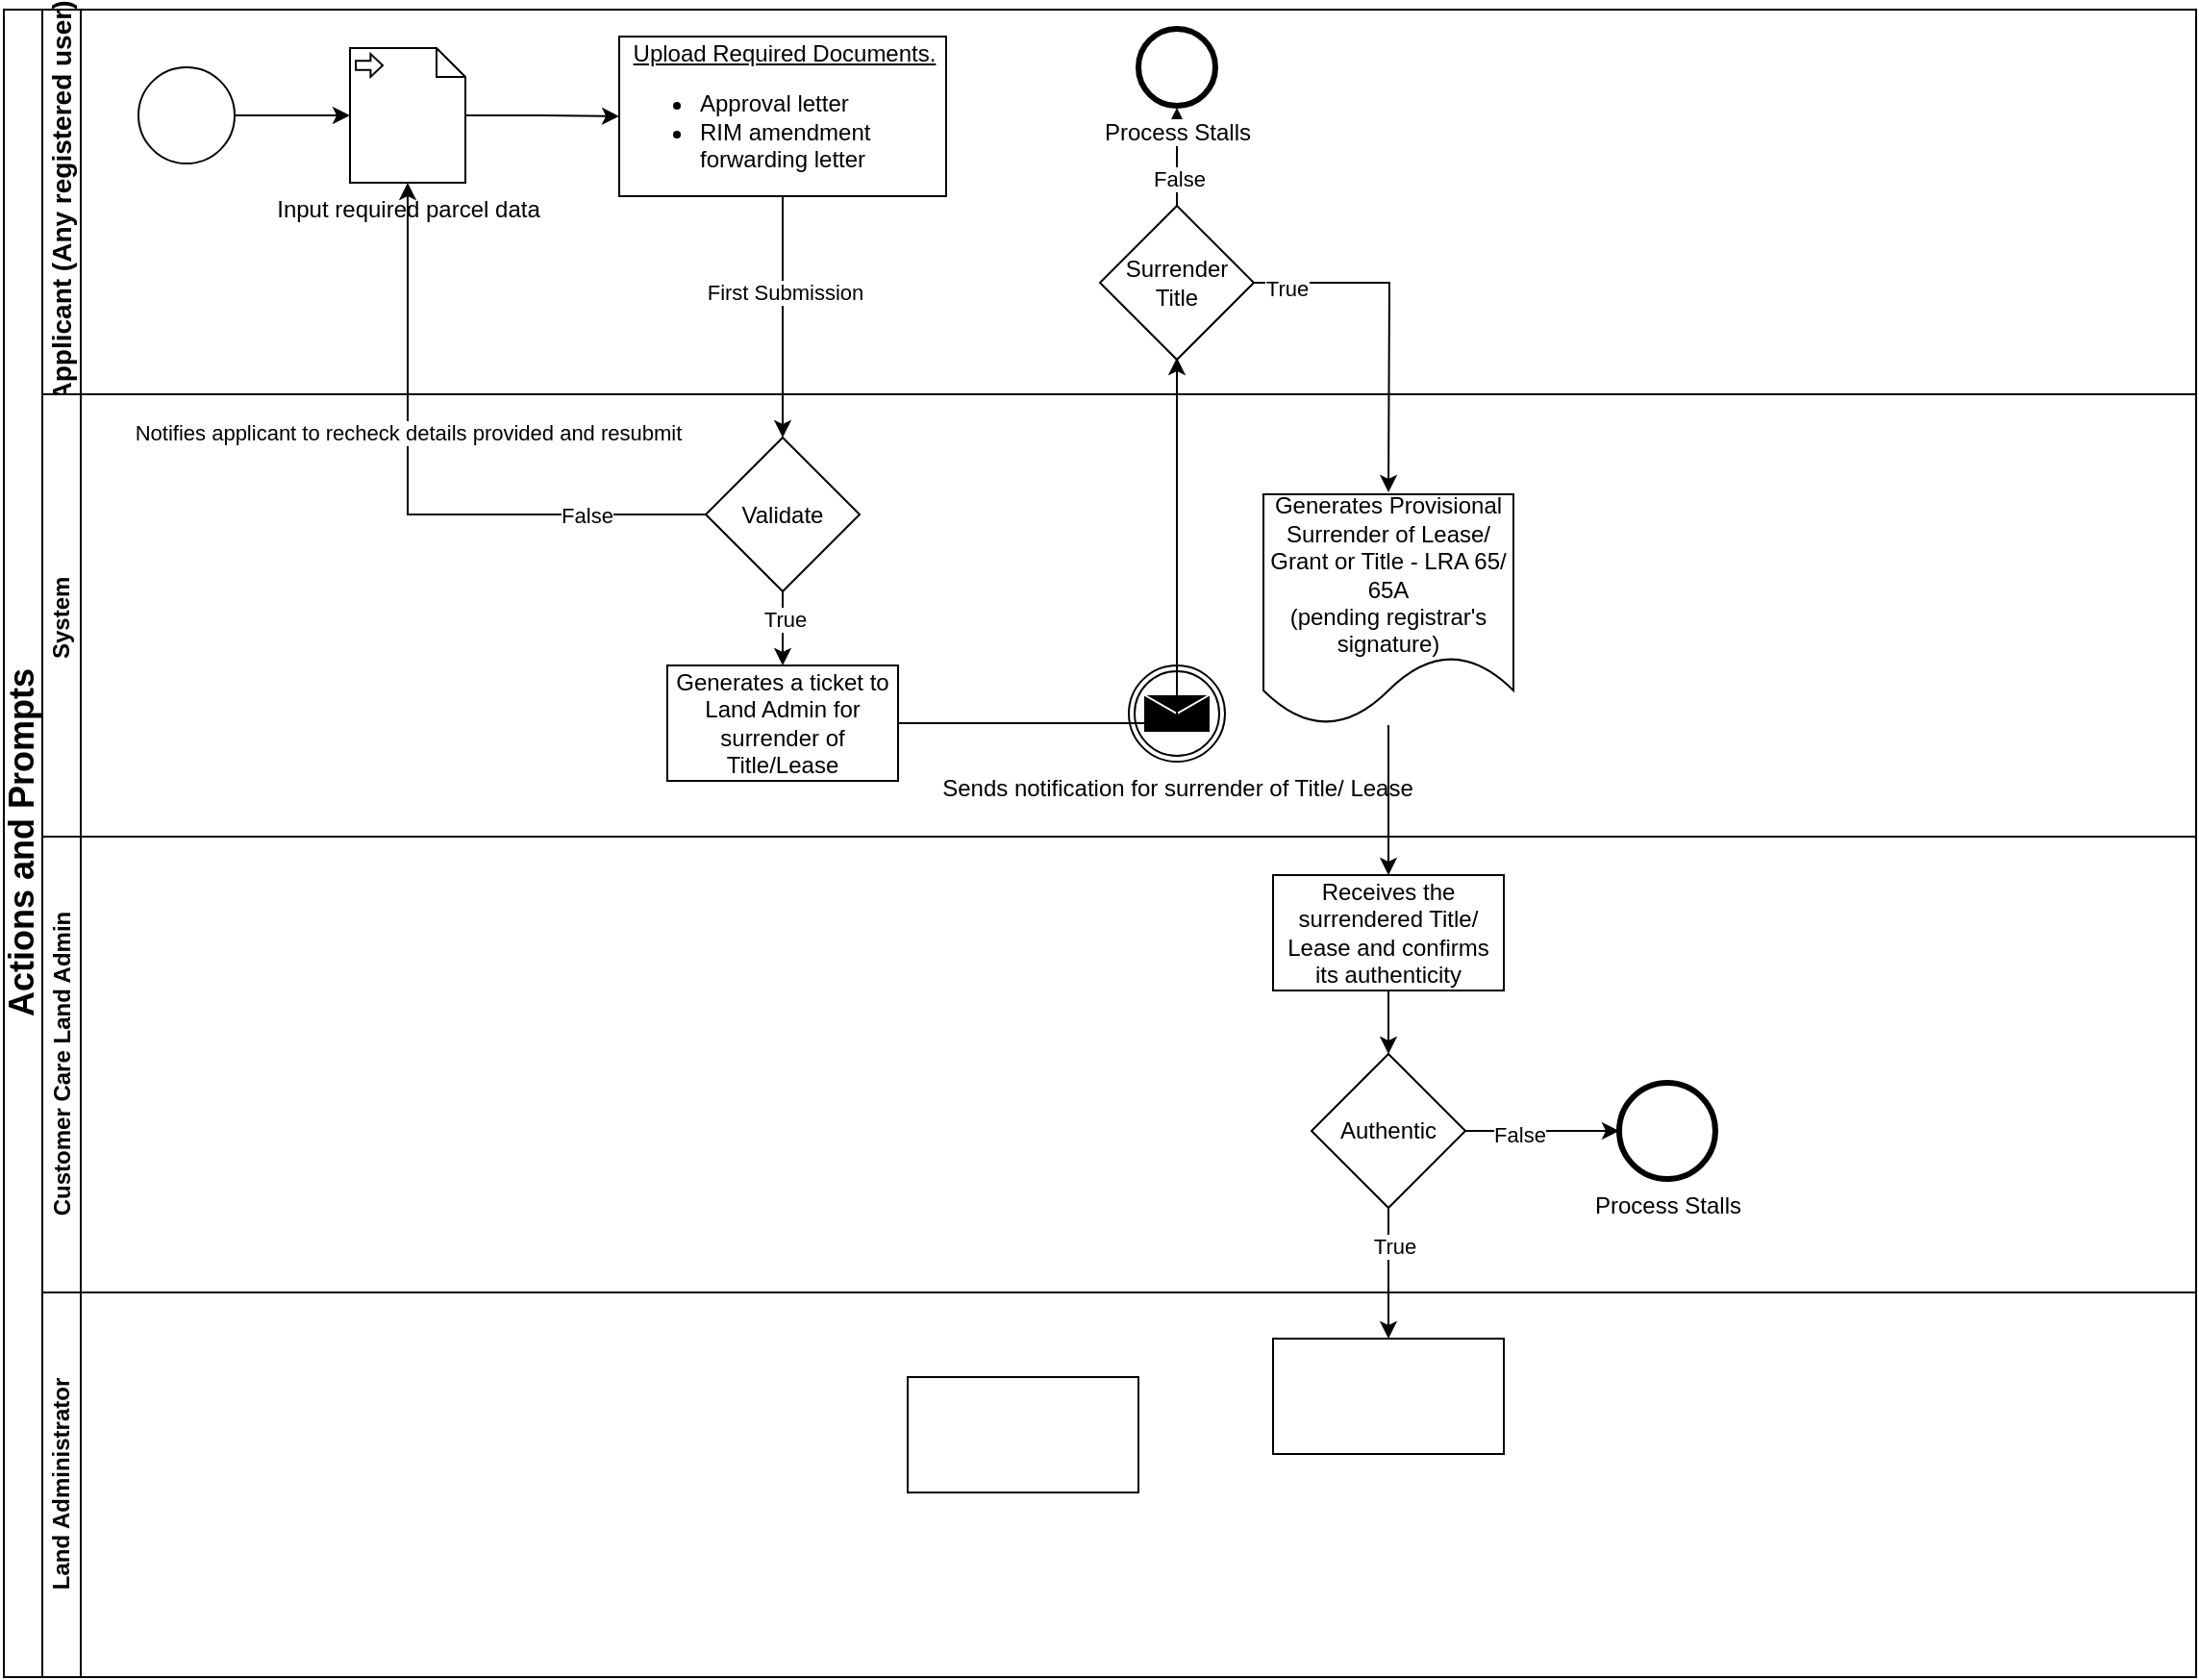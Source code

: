 <mxfile version="21.6.6" type="github">
  <diagram name="Page-1" id="QfS9Sa3TnVQrU7oADAke">
    <mxGraphModel dx="698" dy="792" grid="1" gridSize="10" guides="1" tooltips="1" connect="1" arrows="1" fold="1" page="1" pageScale="1" pageWidth="850" pageHeight="1100" math="0" shadow="0">
      <root>
        <mxCell id="0" />
        <mxCell id="1" parent="0" />
        <mxCell id="KfbNvTpqd5w1IkqLsqLH-63" value="&lt;font style=&quot;font-size: 18px;&quot;&gt;Actions and Prompts&lt;/font&gt;" style="swimlane;html=1;childLayout=stackLayout;resizeParent=1;resizeParentMax=0;horizontal=0;startSize=20;horizontalStack=0;whiteSpace=wrap;" vertex="1" parent="1">
          <mxGeometry x="40" y="39" width="1140" height="867" as="geometry" />
        </mxCell>
        <mxCell id="KfbNvTpqd5w1IkqLsqLH-64" value="&lt;font style=&quot;font-size: 14px;&quot;&gt;Applicant (Any registered user)&lt;/font&gt;" style="swimlane;html=1;startSize=20;horizontal=0;" vertex="1" parent="KfbNvTpqd5w1IkqLsqLH-63">
          <mxGeometry x="20" width="1120" height="200" as="geometry" />
        </mxCell>
        <mxCell id="KfbNvTpqd5w1IkqLsqLH-75" value="" style="edgeStyle=orthogonalEdgeStyle;rounded=0;orthogonalLoop=1;jettySize=auto;html=1;" edge="1" parent="KfbNvTpqd5w1IkqLsqLH-64" source="KfbNvTpqd5w1IkqLsqLH-72">
          <mxGeometry relative="1" as="geometry">
            <mxPoint x="160" y="55" as="targetPoint" />
          </mxGeometry>
        </mxCell>
        <mxCell id="KfbNvTpqd5w1IkqLsqLH-72" value="" style="points=[[0.145,0.145,0],[0.5,0,0],[0.855,0.145,0],[1,0.5,0],[0.855,0.855,0],[0.5,1,0],[0.145,0.855,0],[0,0.5,0]];shape=mxgraph.bpmn.event;html=1;verticalLabelPosition=bottom;labelBackgroundColor=#ffffff;verticalAlign=top;align=center;perimeter=ellipsePerimeter;outlineConnect=0;aspect=fixed;outline=standard;symbol=general;" vertex="1" parent="KfbNvTpqd5w1IkqLsqLH-64">
          <mxGeometry x="50" y="30" width="50" height="50" as="geometry" />
        </mxCell>
        <mxCell id="KfbNvTpqd5w1IkqLsqLH-76" value="&lt;div style=&quot;text-align: center;&quot;&gt;&lt;span style=&quot;background-color: initial;&quot;&gt;&lt;u&gt;Upload Required Documents.&lt;/u&gt;&lt;/span&gt;&lt;/div&gt;&lt;div style=&quot;&quot;&gt;&lt;ul&gt;&lt;li&gt;&lt;span style=&quot;background-color: initial;&quot;&gt;Approval letter&lt;br&gt;&lt;/span&gt;&lt;/li&gt;&lt;li&gt;&lt;span style=&quot;background-color: initial;&quot;&gt;RIM amendment forwarding letter&amp;nbsp;&lt;br&gt;&lt;/span&gt;&lt;/li&gt;&lt;/ul&gt;&lt;/div&gt;" style="whiteSpace=wrap;html=1;align=left;" vertex="1" parent="KfbNvTpqd5w1IkqLsqLH-64">
          <mxGeometry x="300" y="14" width="170" height="83" as="geometry" />
        </mxCell>
        <mxCell id="KfbNvTpqd5w1IkqLsqLH-78" value="" style="edgeStyle=orthogonalEdgeStyle;rounded=0;orthogonalLoop=1;jettySize=auto;html=1;" edge="1" parent="KfbNvTpqd5w1IkqLsqLH-64" source="KfbNvTpqd5w1IkqLsqLH-68" target="KfbNvTpqd5w1IkqLsqLH-76">
          <mxGeometry relative="1" as="geometry" />
        </mxCell>
        <mxCell id="KfbNvTpqd5w1IkqLsqLH-68" value="Input required parcel data" style="shape=mxgraph.bpmn.data;labelPosition=center;verticalLabelPosition=bottom;align=center;verticalAlign=top;size=15;html=1;bpmnTransferType=input;" vertex="1" parent="KfbNvTpqd5w1IkqLsqLH-64">
          <mxGeometry x="160" y="20" width="60" height="70" as="geometry" />
        </mxCell>
        <mxCell id="KfbNvTpqd5w1IkqLsqLH-121" value="" style="edgeStyle=orthogonalEdgeStyle;rounded=0;orthogonalLoop=1;jettySize=auto;html=1;" edge="1" parent="KfbNvTpqd5w1IkqLsqLH-64" source="KfbNvTpqd5w1IkqLsqLH-116">
          <mxGeometry relative="1" as="geometry">
            <mxPoint x="590" y="51" as="targetPoint" />
          </mxGeometry>
        </mxCell>
        <mxCell id="KfbNvTpqd5w1IkqLsqLH-123" value="False" style="edgeLabel;html=1;align=center;verticalAlign=middle;resizable=0;points=[];" vertex="1" connectable="0" parent="KfbNvTpqd5w1IkqLsqLH-121">
          <mxGeometry x="-0.456" y="-1" relative="1" as="geometry">
            <mxPoint as="offset" />
          </mxGeometry>
        </mxCell>
        <mxCell id="KfbNvTpqd5w1IkqLsqLH-116" value="Surrender Title" style="rhombus;whiteSpace=wrap;html=1;align=center;" vertex="1" parent="KfbNvTpqd5w1IkqLsqLH-64">
          <mxGeometry x="550" y="102" width="80" height="80" as="geometry" />
        </mxCell>
        <mxCell id="KfbNvTpqd5w1IkqLsqLH-122" value="Process Stalls" style="points=[[0.145,0.145,0],[0.5,0,0],[0.855,0.145,0],[1,0.5,0],[0.855,0.855,0],[0.5,1,0],[0.145,0.855,0],[0,0.5,0]];shape=mxgraph.bpmn.event;html=1;verticalLabelPosition=bottom;labelBackgroundColor=#ffffff;verticalAlign=top;align=center;perimeter=ellipsePerimeter;outlineConnect=0;aspect=fixed;outline=end;symbol=terminate2;" vertex="1" parent="KfbNvTpqd5w1IkqLsqLH-64">
          <mxGeometry x="570" y="10" width="40" height="40" as="geometry" />
        </mxCell>
        <mxCell id="KfbNvTpqd5w1IkqLsqLH-65" value="System&amp;nbsp;" style="swimlane;html=1;startSize=20;horizontal=0;" vertex="1" parent="KfbNvTpqd5w1IkqLsqLH-63">
          <mxGeometry x="20" y="200" width="1120" height="230" as="geometry" />
        </mxCell>
        <mxCell id="KfbNvTpqd5w1IkqLsqLH-82" value="Validate" style="rhombus;whiteSpace=wrap;html=1;align=center;" vertex="1" parent="KfbNvTpqd5w1IkqLsqLH-65">
          <mxGeometry x="345" y="22.5" width="80" height="80" as="geometry" />
        </mxCell>
        <mxCell id="KfbNvTpqd5w1IkqLsqLH-89" value="Generates a ticket to Land Admin for surrender of Title/Lease" style="whiteSpace=wrap;html=1;" vertex="1" parent="KfbNvTpqd5w1IkqLsqLH-65">
          <mxGeometry x="325" y="141" width="120" height="60" as="geometry" />
        </mxCell>
        <mxCell id="KfbNvTpqd5w1IkqLsqLH-90" value="" style="edgeStyle=orthogonalEdgeStyle;rounded=0;orthogonalLoop=1;jettySize=auto;html=1;" edge="1" parent="KfbNvTpqd5w1IkqLsqLH-65" source="KfbNvTpqd5w1IkqLsqLH-82" target="KfbNvTpqd5w1IkqLsqLH-89">
          <mxGeometry relative="1" as="geometry" />
        </mxCell>
        <mxCell id="KfbNvTpqd5w1IkqLsqLH-91" value="True" style="edgeLabel;html=1;align=center;verticalAlign=middle;resizable=0;points=[];" vertex="1" connectable="0" parent="KfbNvTpqd5w1IkqLsqLH-90">
          <mxGeometry x="-0.298" y="1" relative="1" as="geometry">
            <mxPoint as="offset" />
          </mxGeometry>
        </mxCell>
        <mxCell id="KfbNvTpqd5w1IkqLsqLH-112" value="Sends notification for surrender of Title/ Lease" style="points=[[0.145,0.145,0],[0.5,0,0],[0.855,0.145,0],[1,0.5,0],[0.855,0.855,0],[0.5,1,0],[0.145,0.855,0],[0,0.5,0]];shape=mxgraph.bpmn.event;html=1;verticalLabelPosition=bottom;labelBackgroundColor=#ffffff;verticalAlign=top;align=center;perimeter=ellipsePerimeter;outlineConnect=0;aspect=fixed;outline=throwing;symbol=message;" vertex="1" parent="KfbNvTpqd5w1IkqLsqLH-65">
          <mxGeometry x="565" y="141" width="50" height="50" as="geometry" />
        </mxCell>
        <mxCell id="KfbNvTpqd5w1IkqLsqLH-128" value="Generates Provisional Surrender of Lease/ Grant or Title - LRA 65/ 65A&lt;br&gt;(pending registrar&#39;s signature)" style="shape=document;whiteSpace=wrap;html=1;boundedLbl=1;" vertex="1" parent="KfbNvTpqd5w1IkqLsqLH-65">
          <mxGeometry x="635" y="52" width="130" height="120" as="geometry" />
        </mxCell>
        <mxCell id="KfbNvTpqd5w1IkqLsqLH-66" value="Customer Care Land Admin" style="swimlane;html=1;startSize=20;horizontal=0;" vertex="1" parent="KfbNvTpqd5w1IkqLsqLH-63">
          <mxGeometry x="20" y="430" width="1120" height="237" as="geometry" />
        </mxCell>
        <mxCell id="KfbNvTpqd5w1IkqLsqLH-97" value="" style="edgeStyle=orthogonalEdgeStyle;rounded=0;orthogonalLoop=1;jettySize=auto;html=1;" edge="1" parent="KfbNvTpqd5w1IkqLsqLH-66" source="KfbNvTpqd5w1IkqLsqLH-94" target="KfbNvTpqd5w1IkqLsqLH-96">
          <mxGeometry relative="1" as="geometry" />
        </mxCell>
        <mxCell id="KfbNvTpqd5w1IkqLsqLH-94" value="Receives the surrendered Title/ Lease and confirms its authenticity" style="whiteSpace=wrap;html=1;" vertex="1" parent="KfbNvTpqd5w1IkqLsqLH-66">
          <mxGeometry x="640" y="20" width="120" height="60" as="geometry" />
        </mxCell>
        <mxCell id="KfbNvTpqd5w1IkqLsqLH-99" value="" style="edgeStyle=orthogonalEdgeStyle;rounded=0;orthogonalLoop=1;jettySize=auto;html=1;" edge="1" parent="KfbNvTpqd5w1IkqLsqLH-66" source="KfbNvTpqd5w1IkqLsqLH-96">
          <mxGeometry relative="1" as="geometry">
            <mxPoint x="820" y="153" as="targetPoint" />
          </mxGeometry>
        </mxCell>
        <mxCell id="KfbNvTpqd5w1IkqLsqLH-104" value="False" style="edgeLabel;html=1;align=center;verticalAlign=middle;resizable=0;points=[];" vertex="1" connectable="0" parent="KfbNvTpqd5w1IkqLsqLH-99">
          <mxGeometry x="-0.304" y="-2" relative="1" as="geometry">
            <mxPoint as="offset" />
          </mxGeometry>
        </mxCell>
        <mxCell id="KfbNvTpqd5w1IkqLsqLH-96" value="Authentic" style="rhombus;whiteSpace=wrap;html=1;" vertex="1" parent="KfbNvTpqd5w1IkqLsqLH-66">
          <mxGeometry x="660" y="113" width="80" height="80" as="geometry" />
        </mxCell>
        <mxCell id="KfbNvTpqd5w1IkqLsqLH-100" value="Process Stalls" style="points=[[0.145,0.145,0],[0.5,0,0],[0.855,0.145,0],[1,0.5,0],[0.855,0.855,0],[0.5,1,0],[0.145,0.855,0],[0,0.5,0]];shape=mxgraph.bpmn.event;html=1;verticalLabelPosition=bottom;labelBackgroundColor=#ffffff;verticalAlign=top;align=center;perimeter=ellipsePerimeter;outlineConnect=0;aspect=fixed;outline=end;symbol=terminate2;" vertex="1" parent="KfbNvTpqd5w1IkqLsqLH-66">
          <mxGeometry x="820" y="128" width="50" height="50" as="geometry" />
        </mxCell>
        <mxCell id="KfbNvTpqd5w1IkqLsqLH-67" value="Land Administrator" style="swimlane;html=1;startSize=20;horizontal=0;" vertex="1" parent="KfbNvTpqd5w1IkqLsqLH-63">
          <mxGeometry x="20" y="667" width="1120" height="200" as="geometry" />
        </mxCell>
        <mxCell id="KfbNvTpqd5w1IkqLsqLH-101" value="" style="whiteSpace=wrap;html=1;" vertex="1" parent="KfbNvTpqd5w1IkqLsqLH-67">
          <mxGeometry x="640" y="24" width="120" height="60" as="geometry" />
        </mxCell>
        <mxCell id="KfbNvTpqd5w1IkqLsqLH-127" value="" style="whiteSpace=wrap;html=1;" vertex="1" parent="KfbNvTpqd5w1IkqLsqLH-67">
          <mxGeometry x="450" y="44" width="120" height="60" as="geometry" />
        </mxCell>
        <mxCell id="KfbNvTpqd5w1IkqLsqLH-83" value="" style="edgeStyle=orthogonalEdgeStyle;rounded=0;orthogonalLoop=1;jettySize=auto;html=1;" edge="1" parent="KfbNvTpqd5w1IkqLsqLH-63" source="KfbNvTpqd5w1IkqLsqLH-76" target="KfbNvTpqd5w1IkqLsqLH-82">
          <mxGeometry relative="1" as="geometry" />
        </mxCell>
        <mxCell id="KfbNvTpqd5w1IkqLsqLH-85" value="First Submission" style="edgeLabel;html=1;align=center;verticalAlign=middle;resizable=0;points=[];" vertex="1" connectable="0" parent="KfbNvTpqd5w1IkqLsqLH-83">
          <mxGeometry x="-0.209" y="1" relative="1" as="geometry">
            <mxPoint as="offset" />
          </mxGeometry>
        </mxCell>
        <mxCell id="KfbNvTpqd5w1IkqLsqLH-87" value="" style="edgeStyle=orthogonalEdgeStyle;rounded=0;orthogonalLoop=1;jettySize=auto;html=1;exitX=0;exitY=0.5;exitDx=0;exitDy=0;" edge="1" parent="KfbNvTpqd5w1IkqLsqLH-63" source="KfbNvTpqd5w1IkqLsqLH-82" target="KfbNvTpqd5w1IkqLsqLH-68">
          <mxGeometry relative="1" as="geometry">
            <mxPoint x="580" y="97" as="targetPoint" />
            <Array as="points">
              <mxPoint x="210" y="263" />
            </Array>
          </mxGeometry>
        </mxCell>
        <mxCell id="KfbNvTpqd5w1IkqLsqLH-88" value="False" style="edgeLabel;html=1;align=center;verticalAlign=middle;resizable=0;points=[];" vertex="1" connectable="0" parent="KfbNvTpqd5w1IkqLsqLH-87">
          <mxGeometry x="-0.617" y="-1" relative="1" as="geometry">
            <mxPoint y="1" as="offset" />
          </mxGeometry>
        </mxCell>
        <mxCell id="KfbNvTpqd5w1IkqLsqLH-115" value="Notifies applicant to recheck details provided and resubmit" style="edgeLabel;html=1;align=center;verticalAlign=middle;resizable=0;points=[];" vertex="1" connectable="0" parent="KfbNvTpqd5w1IkqLsqLH-87">
          <mxGeometry x="0.206" relative="1" as="geometry">
            <mxPoint as="offset" />
          </mxGeometry>
        </mxCell>
        <mxCell id="KfbNvTpqd5w1IkqLsqLH-102" value="" style="edgeStyle=orthogonalEdgeStyle;rounded=0;orthogonalLoop=1;jettySize=auto;html=1;exitX=0.5;exitY=1;exitDx=0;exitDy=0;" edge="1" parent="KfbNvTpqd5w1IkqLsqLH-63" source="KfbNvTpqd5w1IkqLsqLH-96" target="KfbNvTpqd5w1IkqLsqLH-101">
          <mxGeometry relative="1" as="geometry" />
        </mxCell>
        <mxCell id="KfbNvTpqd5w1IkqLsqLH-125" value="True" style="edgeLabel;html=1;align=center;verticalAlign=middle;resizable=0;points=[];" vertex="1" connectable="0" parent="KfbNvTpqd5w1IkqLsqLH-102">
          <mxGeometry x="-0.425" y="3" relative="1" as="geometry">
            <mxPoint as="offset" />
          </mxGeometry>
        </mxCell>
        <mxCell id="KfbNvTpqd5w1IkqLsqLH-110" value="" style="edgeStyle=orthogonalEdgeStyle;rounded=0;orthogonalLoop=1;jettySize=auto;html=1;" edge="1" parent="KfbNvTpqd5w1IkqLsqLH-63" source="KfbNvTpqd5w1IkqLsqLH-89">
          <mxGeometry relative="1" as="geometry">
            <mxPoint x="610" y="181" as="targetPoint" />
            <Array as="points">
              <mxPoint x="610" y="371" />
            </Array>
          </mxGeometry>
        </mxCell>
        <mxCell id="KfbNvTpqd5w1IkqLsqLH-118" value="" style="edgeStyle=orthogonalEdgeStyle;rounded=0;orthogonalLoop=1;jettySize=auto;html=1;" edge="1" parent="KfbNvTpqd5w1IkqLsqLH-63" source="KfbNvTpqd5w1IkqLsqLH-116">
          <mxGeometry relative="1" as="geometry">
            <mxPoint x="720" y="251" as="targetPoint" />
          </mxGeometry>
        </mxCell>
        <mxCell id="KfbNvTpqd5w1IkqLsqLH-124" value="True" style="edgeLabel;html=1;align=center;verticalAlign=middle;resizable=0;points=[];" vertex="1" connectable="0" parent="KfbNvTpqd5w1IkqLsqLH-118">
          <mxGeometry x="-0.818" y="-3" relative="1" as="geometry">
            <mxPoint as="offset" />
          </mxGeometry>
        </mxCell>
        <mxCell id="KfbNvTpqd5w1IkqLsqLH-129" value="" style="edgeStyle=orthogonalEdgeStyle;rounded=0;orthogonalLoop=1;jettySize=auto;html=1;" edge="1" parent="KfbNvTpqd5w1IkqLsqLH-63" source="KfbNvTpqd5w1IkqLsqLH-128" target="KfbNvTpqd5w1IkqLsqLH-94">
          <mxGeometry relative="1" as="geometry" />
        </mxCell>
      </root>
    </mxGraphModel>
  </diagram>
</mxfile>
